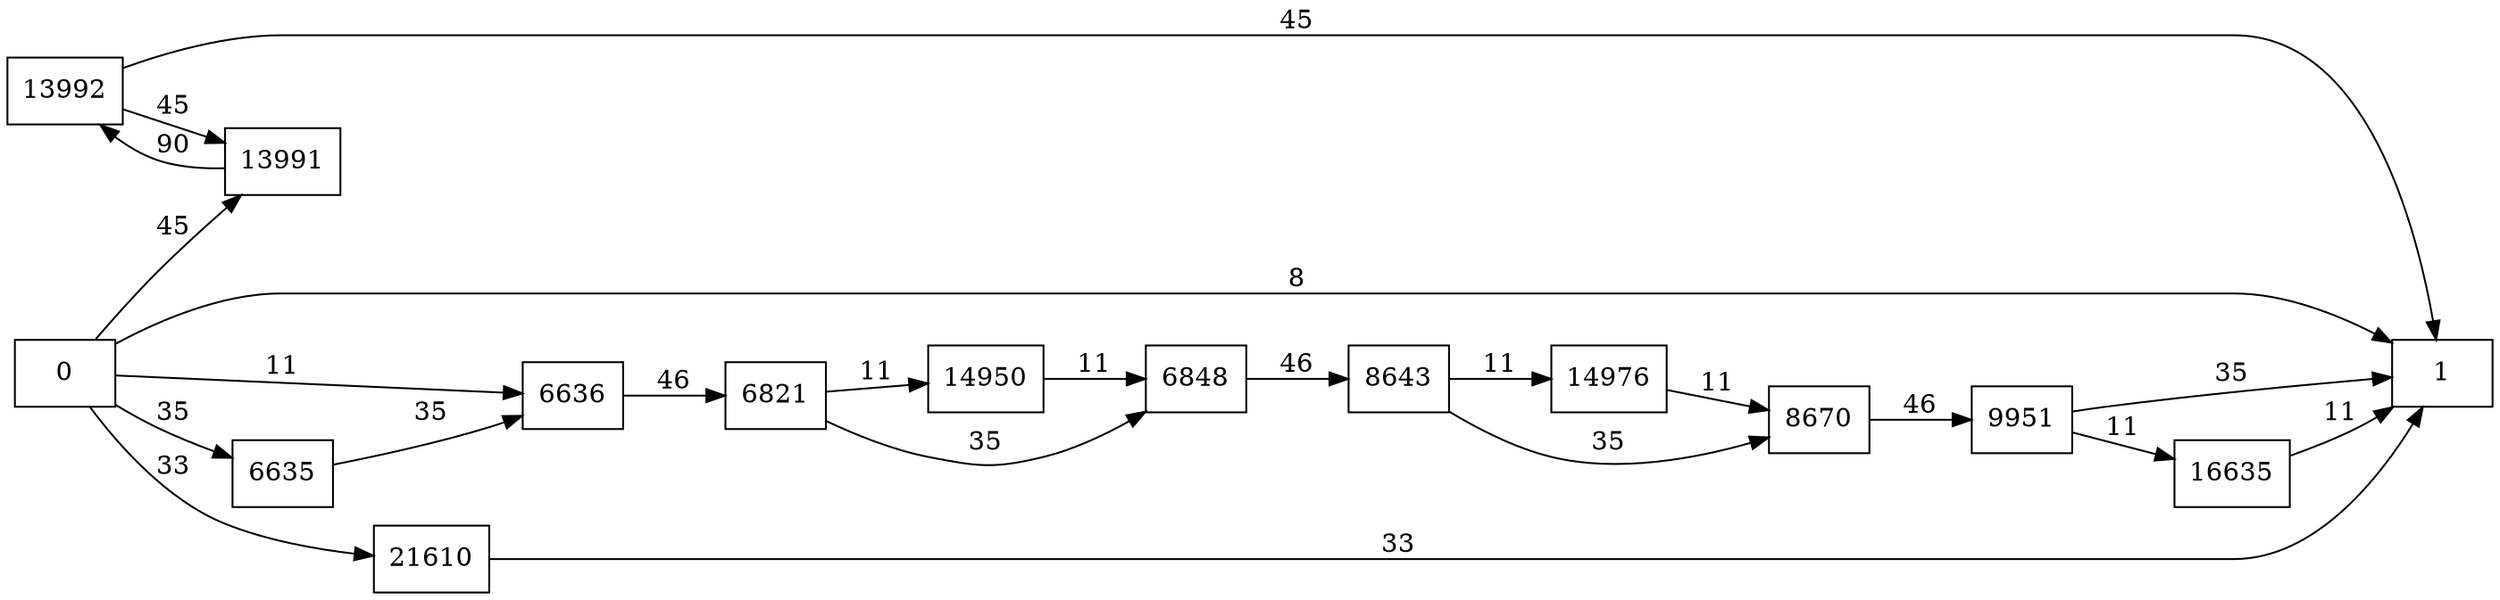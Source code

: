 digraph {
	graph [rankdir=LR]
	node [shape=rectangle]
	6635 -> 6636 [label=35]
	6636 -> 6821 [label=46]
	6821 -> 6848 [label=35]
	6821 -> 14950 [label=11]
	6848 -> 8643 [label=46]
	8643 -> 8670 [label=35]
	8643 -> 14976 [label=11]
	8670 -> 9951 [label=46]
	9951 -> 1 [label=35]
	9951 -> 16635 [label=11]
	13991 -> 13992 [label=90]
	13992 -> 13991 [label=45]
	13992 -> 1 [label=45]
	14950 -> 6848 [label=11]
	14976 -> 8670 [label=11]
	16635 -> 1 [label=11]
	21610 -> 1 [label=33]
	0 -> 6636 [label=11]
	0 -> 1 [label=8]
	0 -> 6635 [label=35]
	0 -> 13991 [label=45]
	0 -> 21610 [label=33]
}
